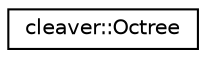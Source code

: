 digraph "Graphical Class Hierarchy"
{
  edge [fontname="Helvetica",fontsize="10",labelfontname="Helvetica",labelfontsize="10"];
  node [fontname="Helvetica",fontsize="10",shape=record];
  rankdir="LR";
  Node1 [label="cleaver::Octree",height=0.2,width=0.4,color="black", fillcolor="white", style="filled",URL="$classcleaver_1_1_octree.html"];
}
